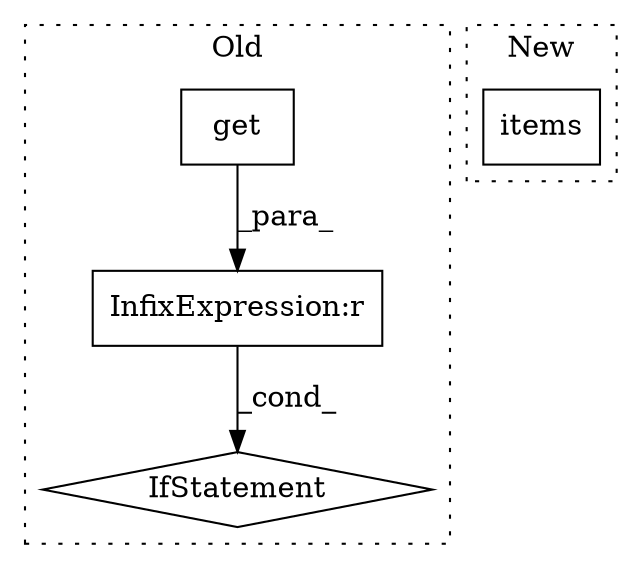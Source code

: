 digraph G {
subgraph cluster0 {
1 [label="get" a="32" s="8340,8356" l="4,1" shape="box"];
3 [label="IfStatement" a="25" s="8365,8385" l="4,2" shape="diamond"];
4 [label="InfixExpression:r" a="27" s="8377" l="4" shape="box"];
label = "Old";
style="dotted";
}
subgraph cluster1 {
2 [label="items" a="32" s="8270" l="7" shape="box"];
label = "New";
style="dotted";
}
1 -> 4 [label="_para_"];
4 -> 3 [label="_cond_"];
}